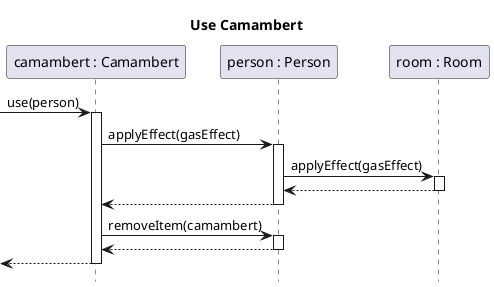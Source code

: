 @startuml camambert
title Use Camambert
hide footbox
autoactivate on

participant "camambert : Camambert" as c
participant "person : Person" as p
participant "room : Room" as r

[-> c : use(person)
    c -> p : applyEffect(gasEffect)
        p -> r : applyEffect(gasEffect)
        return 
    return
    c -> p : removeItem(camambert)
    return
return
@enduml